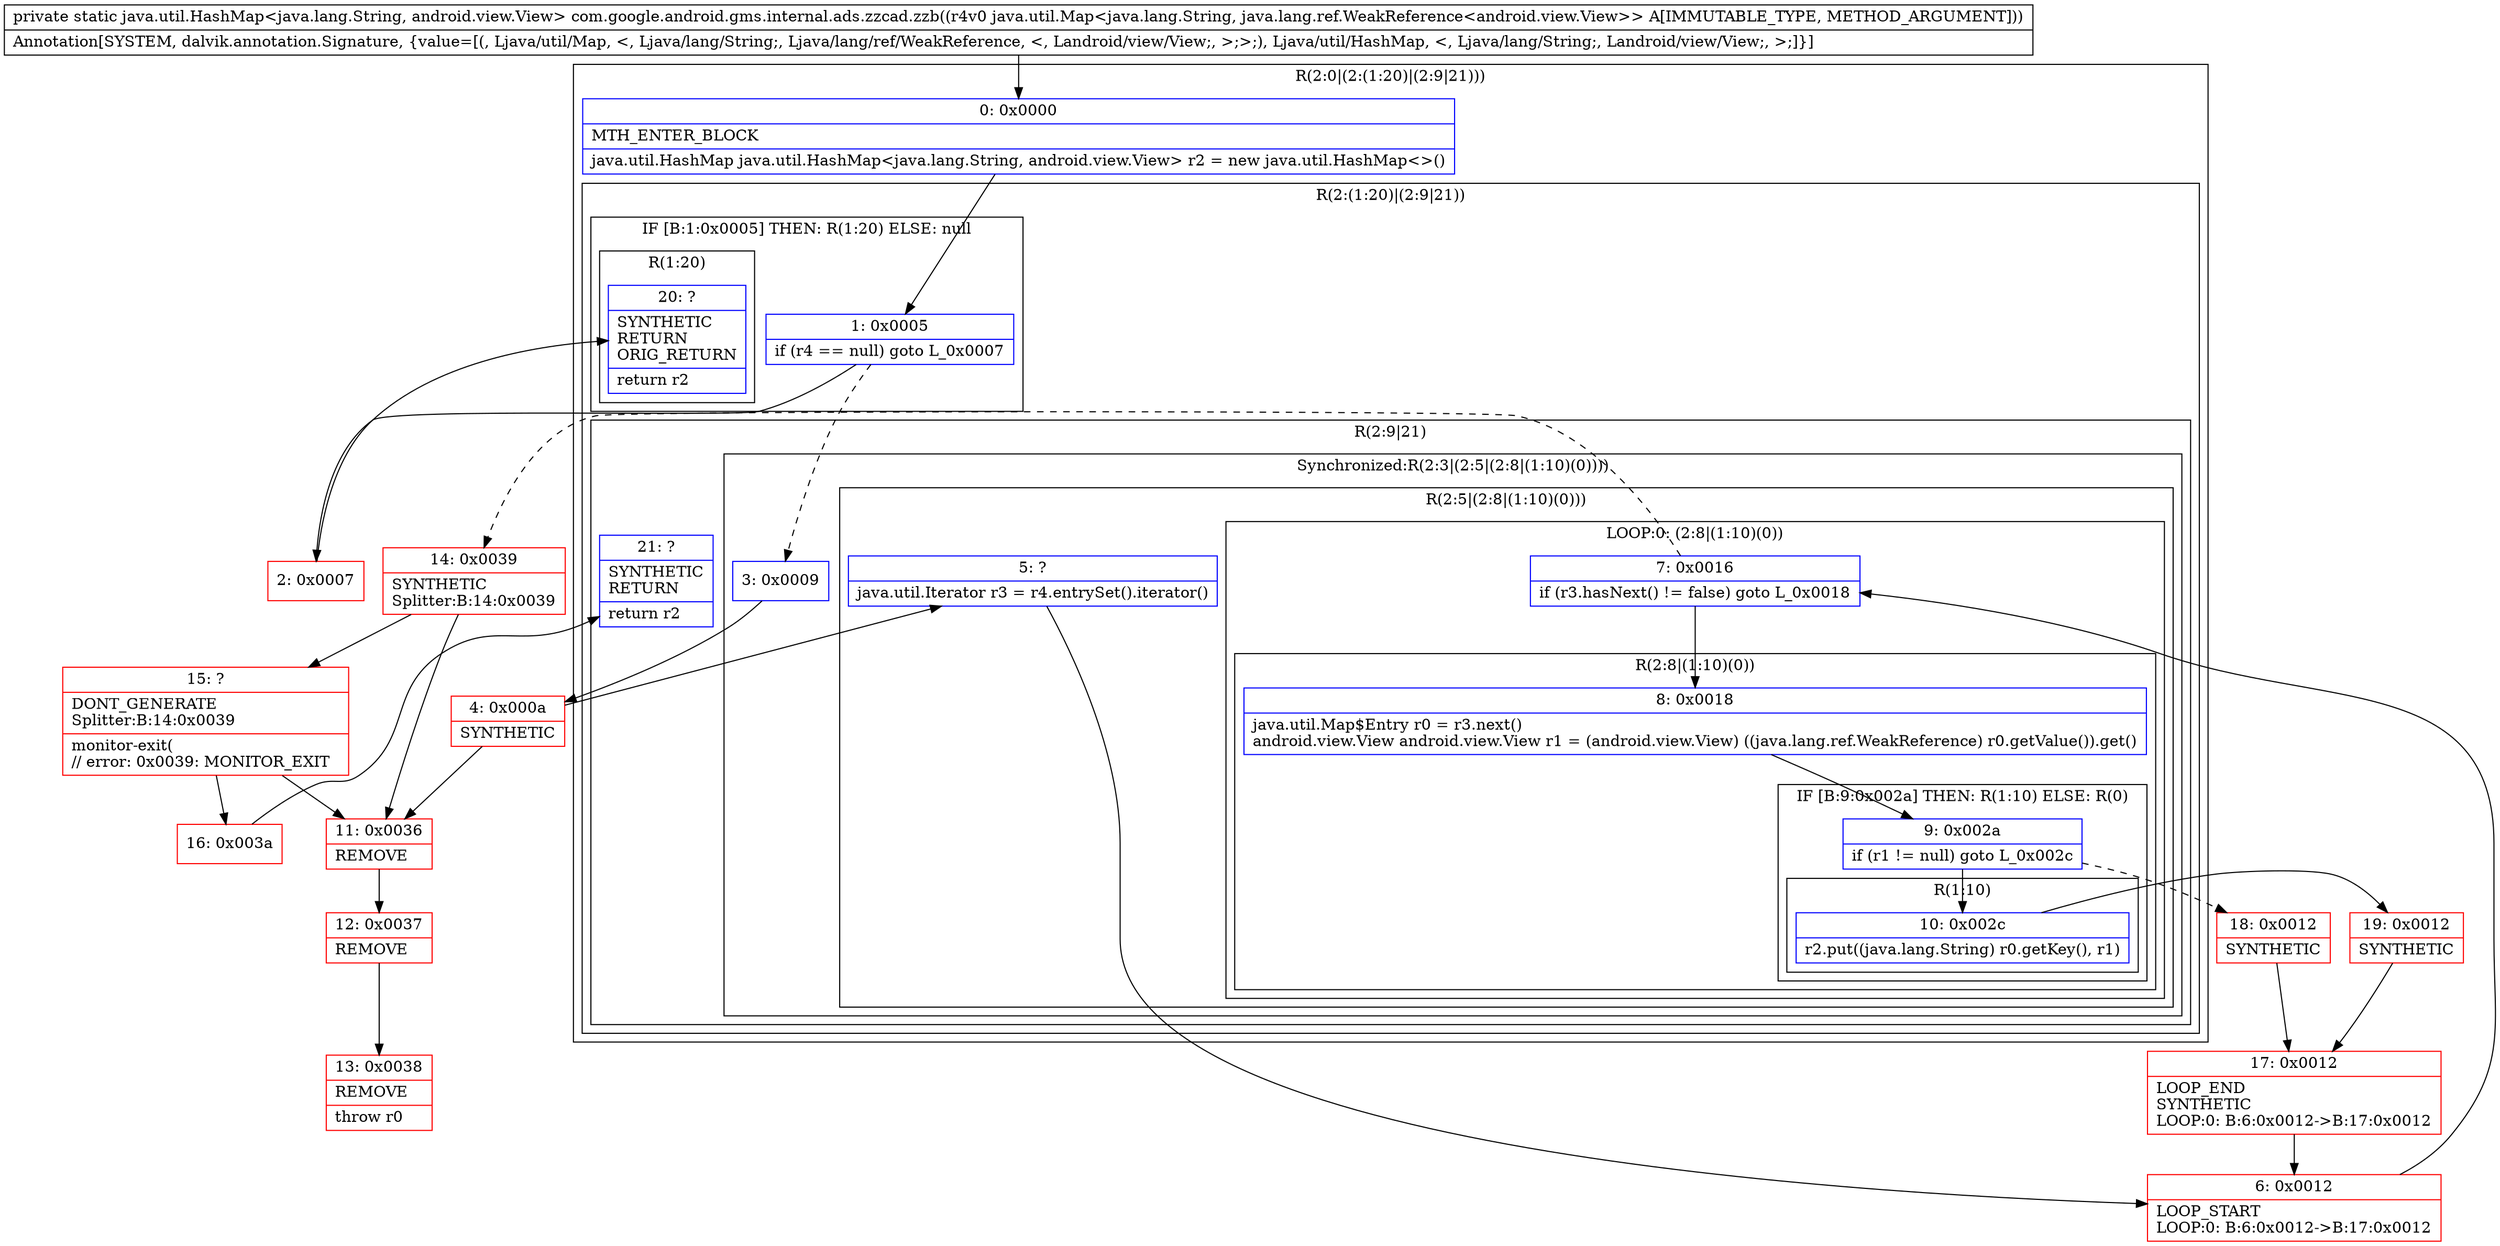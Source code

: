 digraph "CFG forcom.google.android.gms.internal.ads.zzcad.zzb(Ljava\/util\/Map;)Ljava\/util\/HashMap;" {
subgraph cluster_Region_2031921644 {
label = "R(2:0|(2:(1:20)|(2:9|21)))";
node [shape=record,color=blue];
Node_0 [shape=record,label="{0\:\ 0x0000|MTH_ENTER_BLOCK\l|java.util.HashMap java.util.HashMap\<java.lang.String, android.view.View\> r2 = new java.util.HashMap\<\>()\l}"];
subgraph cluster_Region_328404094 {
label = "R(2:(1:20)|(2:9|21))";
node [shape=record,color=blue];
subgraph cluster_IfRegion_1738673032 {
label = "IF [B:1:0x0005] THEN: R(1:20) ELSE: null";
node [shape=record,color=blue];
Node_1 [shape=record,label="{1\:\ 0x0005|if (r4 == null) goto L_0x0007\l}"];
subgraph cluster_Region_1989508528 {
label = "R(1:20)";
node [shape=record,color=blue];
Node_20 [shape=record,label="{20\:\ ?|SYNTHETIC\lRETURN\lORIG_RETURN\l|return r2\l}"];
}
}
subgraph cluster_Region_572264500 {
label = "R(2:9|21)";
node [shape=record,color=blue];
subgraph cluster_SynchronizedRegion_2116020045 {
label = "Synchronized:R(2:3|(2:5|(2:8|(1:10)(0))))";
node [shape=record,color=blue];
Node_3 [shape=record,label="{3\:\ 0x0009}"];
subgraph cluster_Region_213807844 {
label = "R(2:5|(2:8|(1:10)(0)))";
node [shape=record,color=blue];
Node_5 [shape=record,label="{5\:\ ?|java.util.Iterator r3 = r4.entrySet().iterator()\l}"];
subgraph cluster_LoopRegion_121991153 {
label = "LOOP:0: (2:8|(1:10)(0))";
node [shape=record,color=blue];
Node_7 [shape=record,label="{7\:\ 0x0016|if (r3.hasNext() != false) goto L_0x0018\l}"];
subgraph cluster_Region_1045663314 {
label = "R(2:8|(1:10)(0))";
node [shape=record,color=blue];
Node_8 [shape=record,label="{8\:\ 0x0018|java.util.Map$Entry r0 = r3.next()\landroid.view.View android.view.View r1 = (android.view.View) ((java.lang.ref.WeakReference) r0.getValue()).get()\l}"];
subgraph cluster_IfRegion_1677069525 {
label = "IF [B:9:0x002a] THEN: R(1:10) ELSE: R(0)";
node [shape=record,color=blue];
Node_9 [shape=record,label="{9\:\ 0x002a|if (r1 != null) goto L_0x002c\l}"];
subgraph cluster_Region_2088075187 {
label = "R(1:10)";
node [shape=record,color=blue];
Node_10 [shape=record,label="{10\:\ 0x002c|r2.put((java.lang.String) r0.getKey(), r1)\l}"];
}
subgraph cluster_Region_1892469466 {
label = "R(0)";
node [shape=record,color=blue];
}
}
}
}
}
}
Node_21 [shape=record,label="{21\:\ ?|SYNTHETIC\lRETURN\l|return r2\l}"];
}
}
}
Node_2 [shape=record,color=red,label="{2\:\ 0x0007}"];
Node_4 [shape=record,color=red,label="{4\:\ 0x000a|SYNTHETIC\l}"];
Node_6 [shape=record,color=red,label="{6\:\ 0x0012|LOOP_START\lLOOP:0: B:6:0x0012\-\>B:17:0x0012\l}"];
Node_11 [shape=record,color=red,label="{11\:\ 0x0036|REMOVE\l}"];
Node_12 [shape=record,color=red,label="{12\:\ 0x0037|REMOVE\l}"];
Node_13 [shape=record,color=red,label="{13\:\ 0x0038|REMOVE\l|throw r0\l}"];
Node_14 [shape=record,color=red,label="{14\:\ 0x0039|SYNTHETIC\lSplitter:B:14:0x0039\l}"];
Node_15 [shape=record,color=red,label="{15\:\ ?|DONT_GENERATE\lSplitter:B:14:0x0039\l|monitor\-exit(\l\/\/ error: 0x0039: MONITOR_EXIT  \l}"];
Node_16 [shape=record,color=red,label="{16\:\ 0x003a}"];
Node_17 [shape=record,color=red,label="{17\:\ 0x0012|LOOP_END\lSYNTHETIC\lLOOP:0: B:6:0x0012\-\>B:17:0x0012\l}"];
Node_18 [shape=record,color=red,label="{18\:\ 0x0012|SYNTHETIC\l}"];
Node_19 [shape=record,color=red,label="{19\:\ 0x0012|SYNTHETIC\l}"];
MethodNode[shape=record,label="{private static java.util.HashMap\<java.lang.String, android.view.View\> com.google.android.gms.internal.ads.zzcad.zzb((r4v0 java.util.Map\<java.lang.String, java.lang.ref.WeakReference\<android.view.View\>\> A[IMMUTABLE_TYPE, METHOD_ARGUMENT]))  | Annotation[SYSTEM, dalvik.annotation.Signature, \{value=[(, Ljava\/util\/Map, \<, Ljava\/lang\/String;, Ljava\/lang\/ref\/WeakReference, \<, Landroid\/view\/View;, \>;\>;), Ljava\/util\/HashMap, \<, Ljava\/lang\/String;, Landroid\/view\/View;, \>;]\}]\l}"];
MethodNode -> Node_0;
Node_0 -> Node_1;
Node_1 -> Node_2;
Node_1 -> Node_3[style=dashed];
Node_3 -> Node_4;
Node_5 -> Node_6;
Node_7 -> Node_8;
Node_7 -> Node_14[style=dashed];
Node_8 -> Node_9;
Node_9 -> Node_10;
Node_9 -> Node_18[style=dashed];
Node_10 -> Node_19;
Node_2 -> Node_20;
Node_4 -> Node_5;
Node_4 -> Node_11;
Node_6 -> Node_7;
Node_11 -> Node_12;
Node_12 -> Node_13;
Node_14 -> Node_15;
Node_14 -> Node_11;
Node_15 -> Node_16;
Node_15 -> Node_11;
Node_16 -> Node_21;
Node_17 -> Node_6;
Node_18 -> Node_17;
Node_19 -> Node_17;
}

